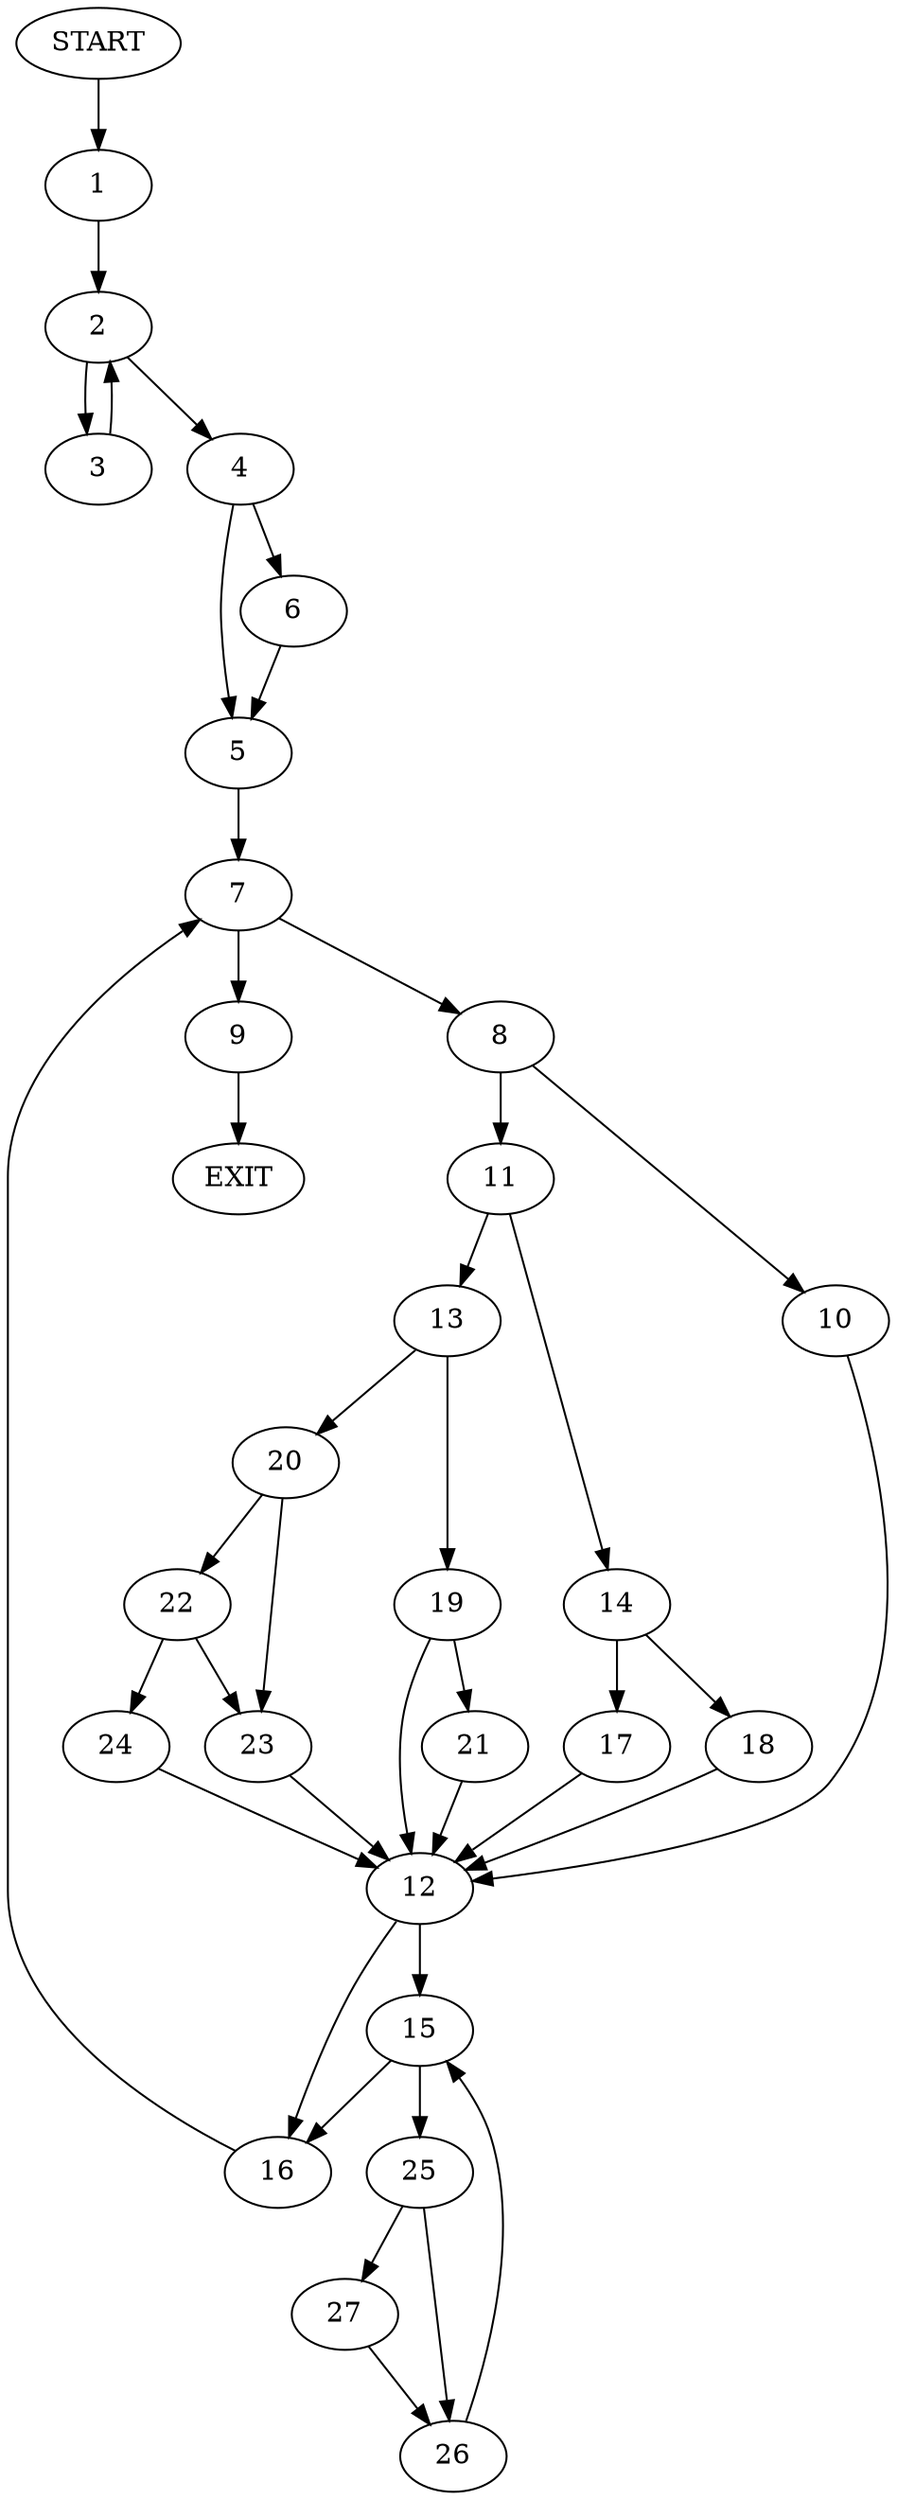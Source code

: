 digraph {
0 [label="START"]
28 [label="EXIT"]
0 -> 1
1 -> 2
2 -> 3
2 -> 4
4 -> 5
4 -> 6
3 -> 2
5 -> 7
6 -> 5
7 -> 8
7 -> 9
8 -> 10
8 -> 11
9 -> 28
10 -> 12
11 -> 13
11 -> 14
12 -> 15
12 -> 16
14 -> 17
14 -> 18
13 -> 19
13 -> 20
17 -> 12
18 -> 12
19 -> 12
19 -> 21
20 -> 22
20 -> 23
23 -> 12
22 -> 24
22 -> 23
24 -> 12
21 -> 12
15 -> 25
15 -> 16
16 -> 7
25 -> 26
25 -> 27
27 -> 26
26 -> 15
}
